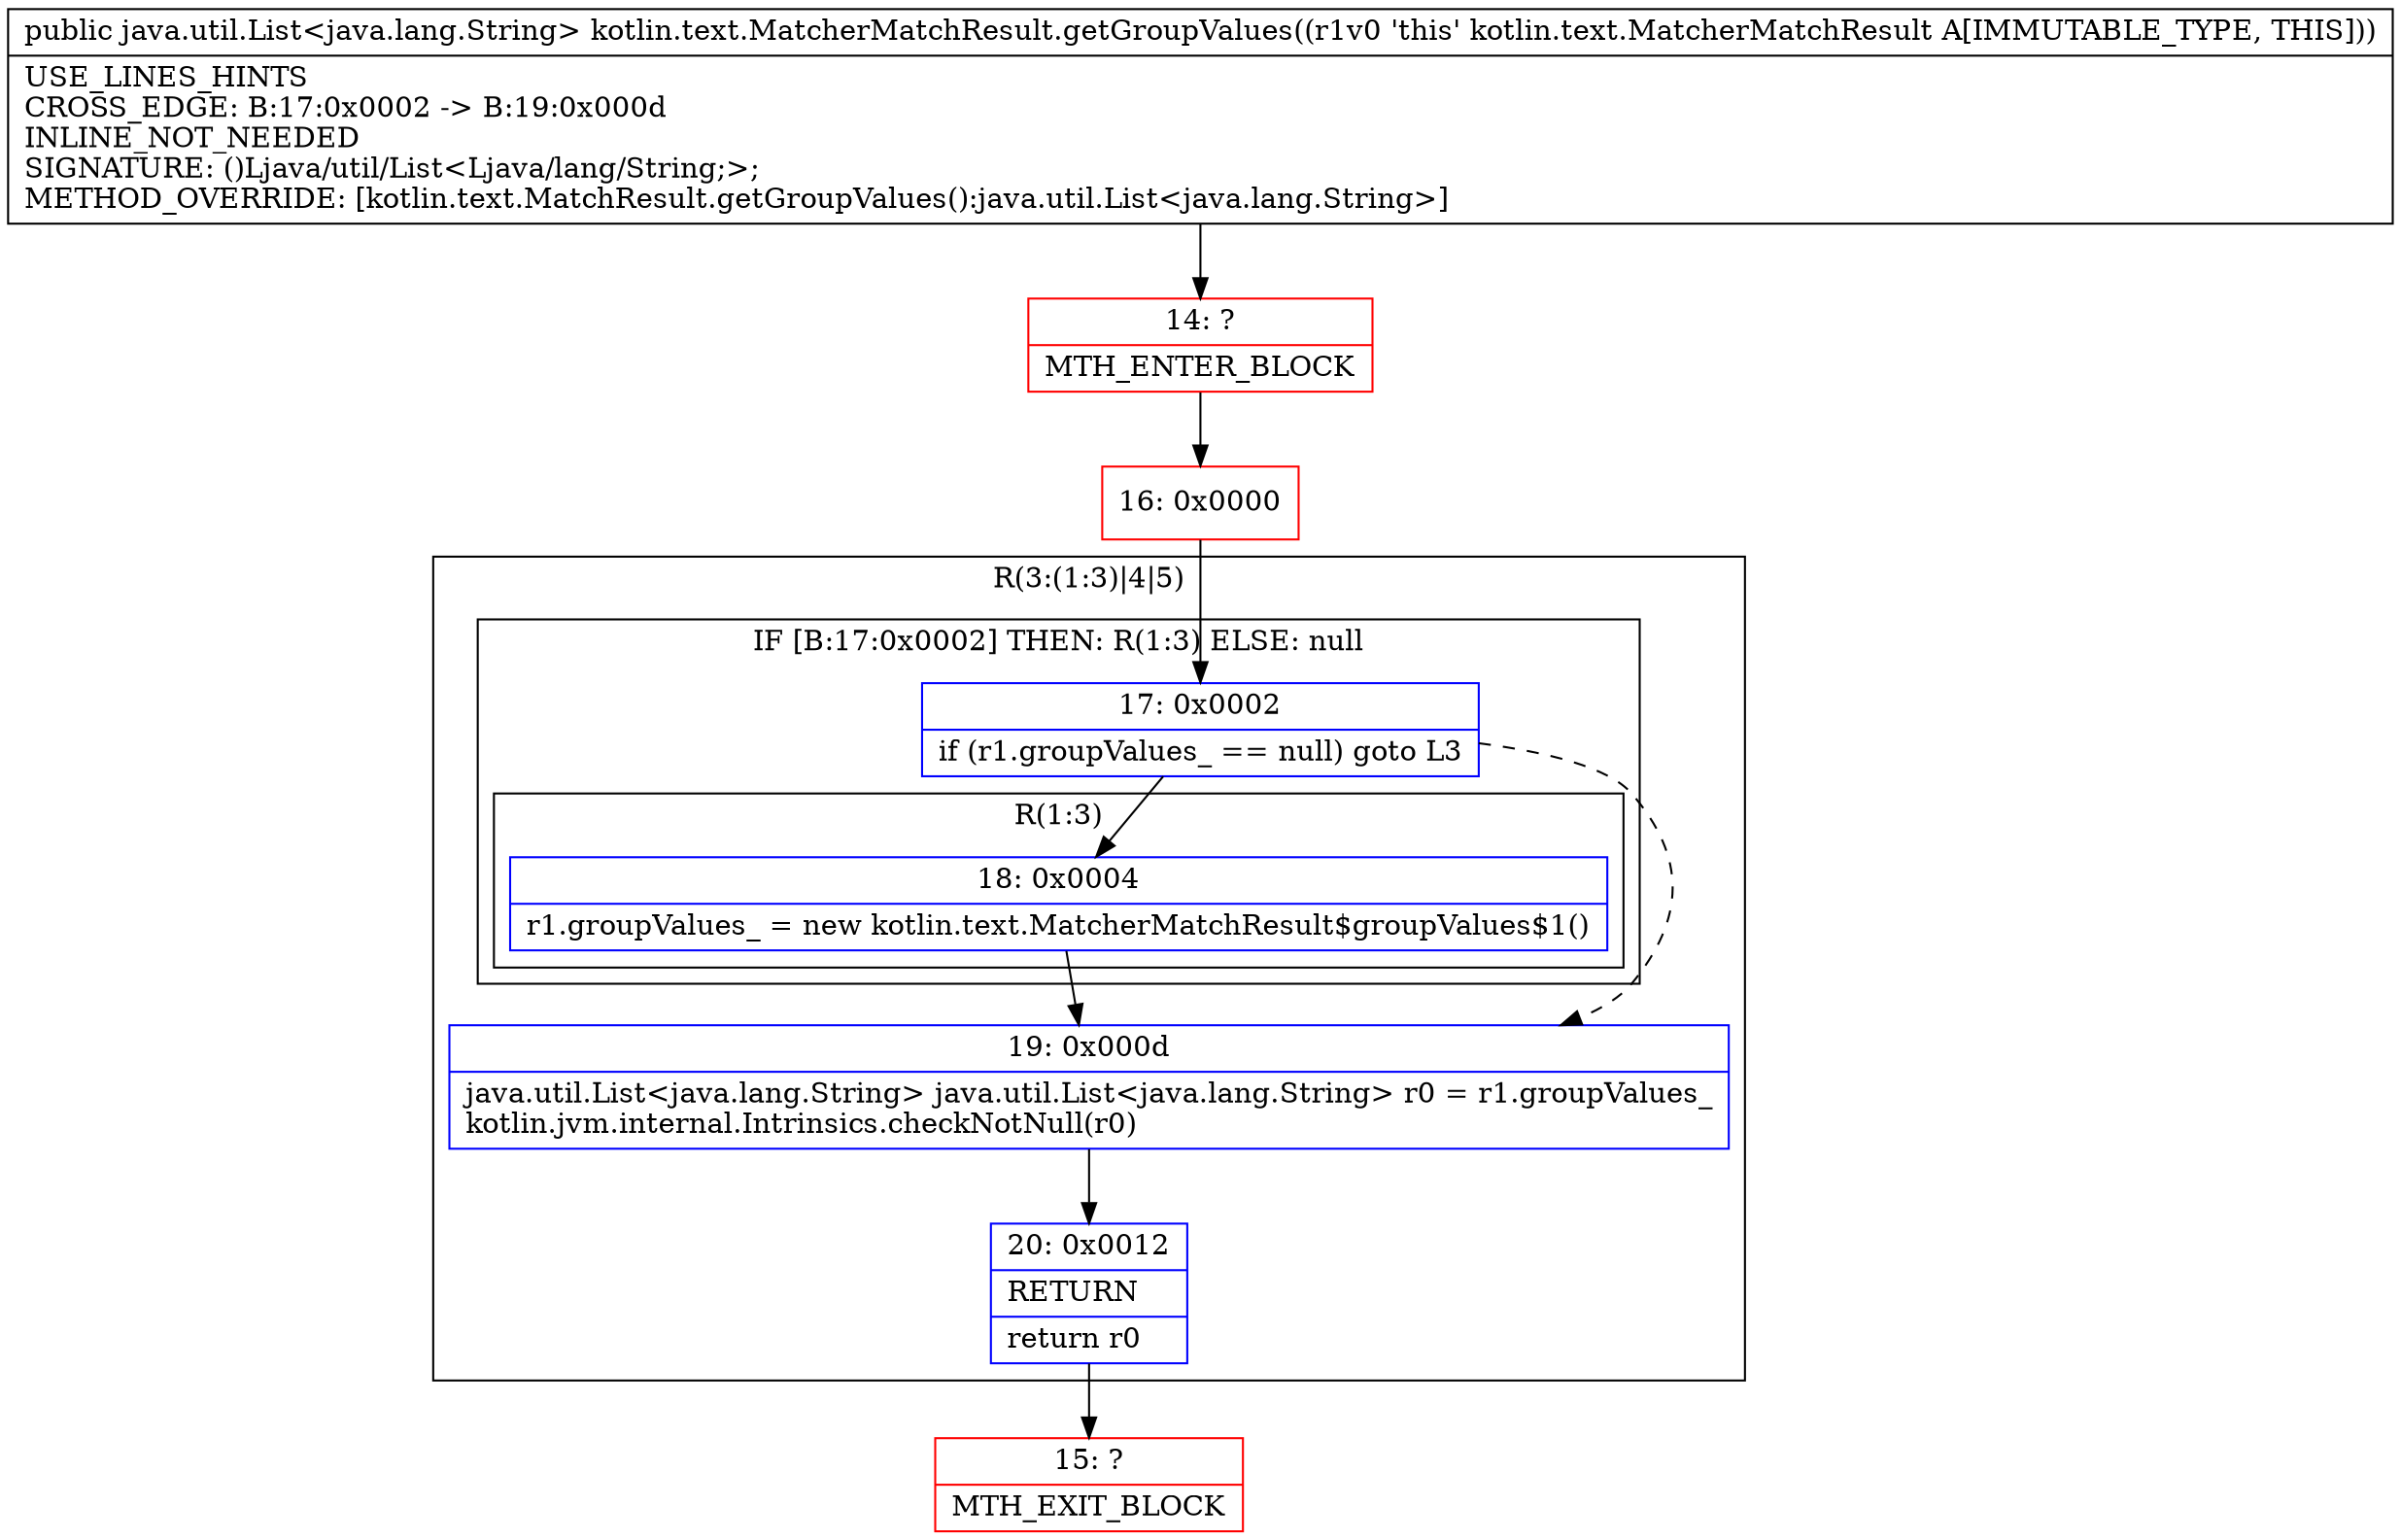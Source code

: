 digraph "CFG forkotlin.text.MatcherMatchResult.getGroupValues()Ljava\/util\/List;" {
subgraph cluster_Region_1338176912 {
label = "R(3:(1:3)|4|5)";
node [shape=record,color=blue];
subgraph cluster_IfRegion_144489319 {
label = "IF [B:17:0x0002] THEN: R(1:3) ELSE: null";
node [shape=record,color=blue];
Node_17 [shape=record,label="{17\:\ 0x0002|if (r1.groupValues_ == null) goto L3\l}"];
subgraph cluster_Region_1180329921 {
label = "R(1:3)";
node [shape=record,color=blue];
Node_18 [shape=record,label="{18\:\ 0x0004|r1.groupValues_ = new kotlin.text.MatcherMatchResult$groupValues$1()\l}"];
}
}
Node_19 [shape=record,label="{19\:\ 0x000d|java.util.List\<java.lang.String\> java.util.List\<java.lang.String\> r0 = r1.groupValues_\lkotlin.jvm.internal.Intrinsics.checkNotNull(r0)\l}"];
Node_20 [shape=record,label="{20\:\ 0x0012|RETURN\l|return r0\l}"];
}
Node_14 [shape=record,color=red,label="{14\:\ ?|MTH_ENTER_BLOCK\l}"];
Node_16 [shape=record,color=red,label="{16\:\ 0x0000}"];
Node_15 [shape=record,color=red,label="{15\:\ ?|MTH_EXIT_BLOCK\l}"];
MethodNode[shape=record,label="{public java.util.List\<java.lang.String\> kotlin.text.MatcherMatchResult.getGroupValues((r1v0 'this' kotlin.text.MatcherMatchResult A[IMMUTABLE_TYPE, THIS]))  | USE_LINES_HINTS\lCROSS_EDGE: B:17:0x0002 \-\> B:19:0x000d\lINLINE_NOT_NEEDED\lSIGNATURE: ()Ljava\/util\/List\<Ljava\/lang\/String;\>;\lMETHOD_OVERRIDE: [kotlin.text.MatchResult.getGroupValues():java.util.List\<java.lang.String\>]\l}"];
MethodNode -> Node_14;Node_17 -> Node_18;
Node_17 -> Node_19[style=dashed];
Node_18 -> Node_19;
Node_19 -> Node_20;
Node_20 -> Node_15;
Node_14 -> Node_16;
Node_16 -> Node_17;
}

